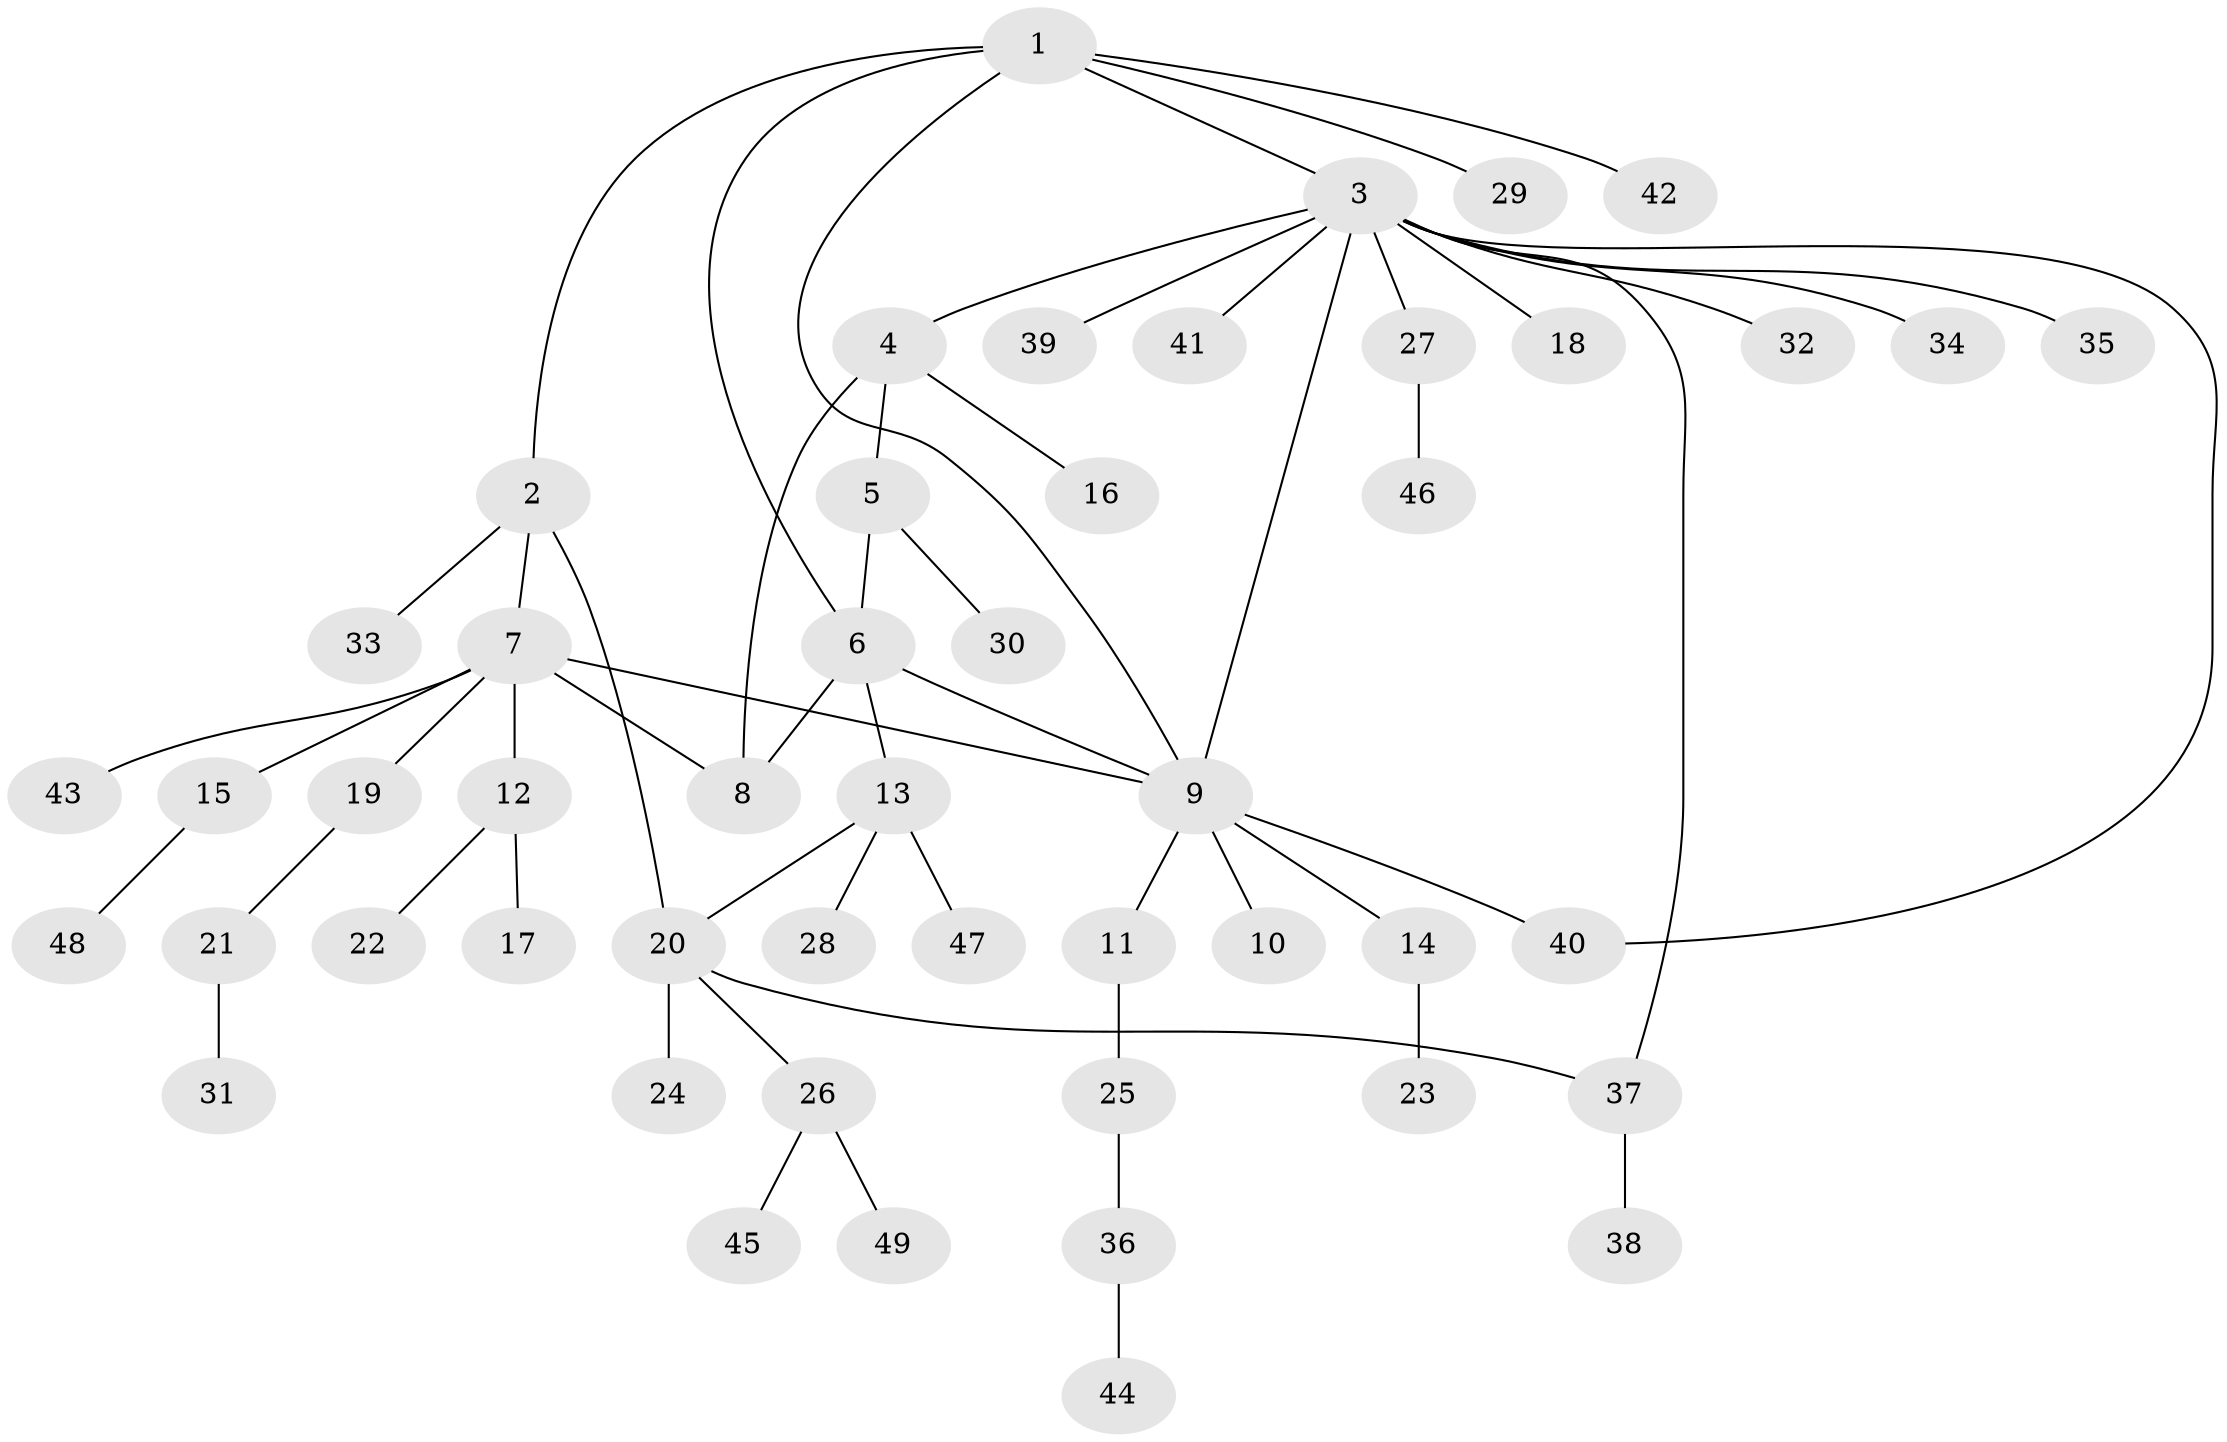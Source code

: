 // Generated by graph-tools (version 1.1) at 2025/37/03/09/25 02:37:31]
// undirected, 49 vertices, 57 edges
graph export_dot {
graph [start="1"]
  node [color=gray90,style=filled];
  1;
  2;
  3;
  4;
  5;
  6;
  7;
  8;
  9;
  10;
  11;
  12;
  13;
  14;
  15;
  16;
  17;
  18;
  19;
  20;
  21;
  22;
  23;
  24;
  25;
  26;
  27;
  28;
  29;
  30;
  31;
  32;
  33;
  34;
  35;
  36;
  37;
  38;
  39;
  40;
  41;
  42;
  43;
  44;
  45;
  46;
  47;
  48;
  49;
  1 -- 2;
  1 -- 3;
  1 -- 6;
  1 -- 9;
  1 -- 29;
  1 -- 42;
  2 -- 7;
  2 -- 20;
  2 -- 33;
  3 -- 4;
  3 -- 9;
  3 -- 18;
  3 -- 27;
  3 -- 32;
  3 -- 34;
  3 -- 35;
  3 -- 37;
  3 -- 39;
  3 -- 40;
  3 -- 41;
  4 -- 5;
  4 -- 8;
  4 -- 16;
  5 -- 6;
  5 -- 30;
  6 -- 8;
  6 -- 9;
  6 -- 13;
  7 -- 8;
  7 -- 9;
  7 -- 12;
  7 -- 15;
  7 -- 19;
  7 -- 43;
  9 -- 10;
  9 -- 11;
  9 -- 14;
  9 -- 40;
  11 -- 25;
  12 -- 17;
  12 -- 22;
  13 -- 20;
  13 -- 28;
  13 -- 47;
  14 -- 23;
  15 -- 48;
  19 -- 21;
  20 -- 24;
  20 -- 26;
  20 -- 37;
  21 -- 31;
  25 -- 36;
  26 -- 45;
  26 -- 49;
  27 -- 46;
  36 -- 44;
  37 -- 38;
}
